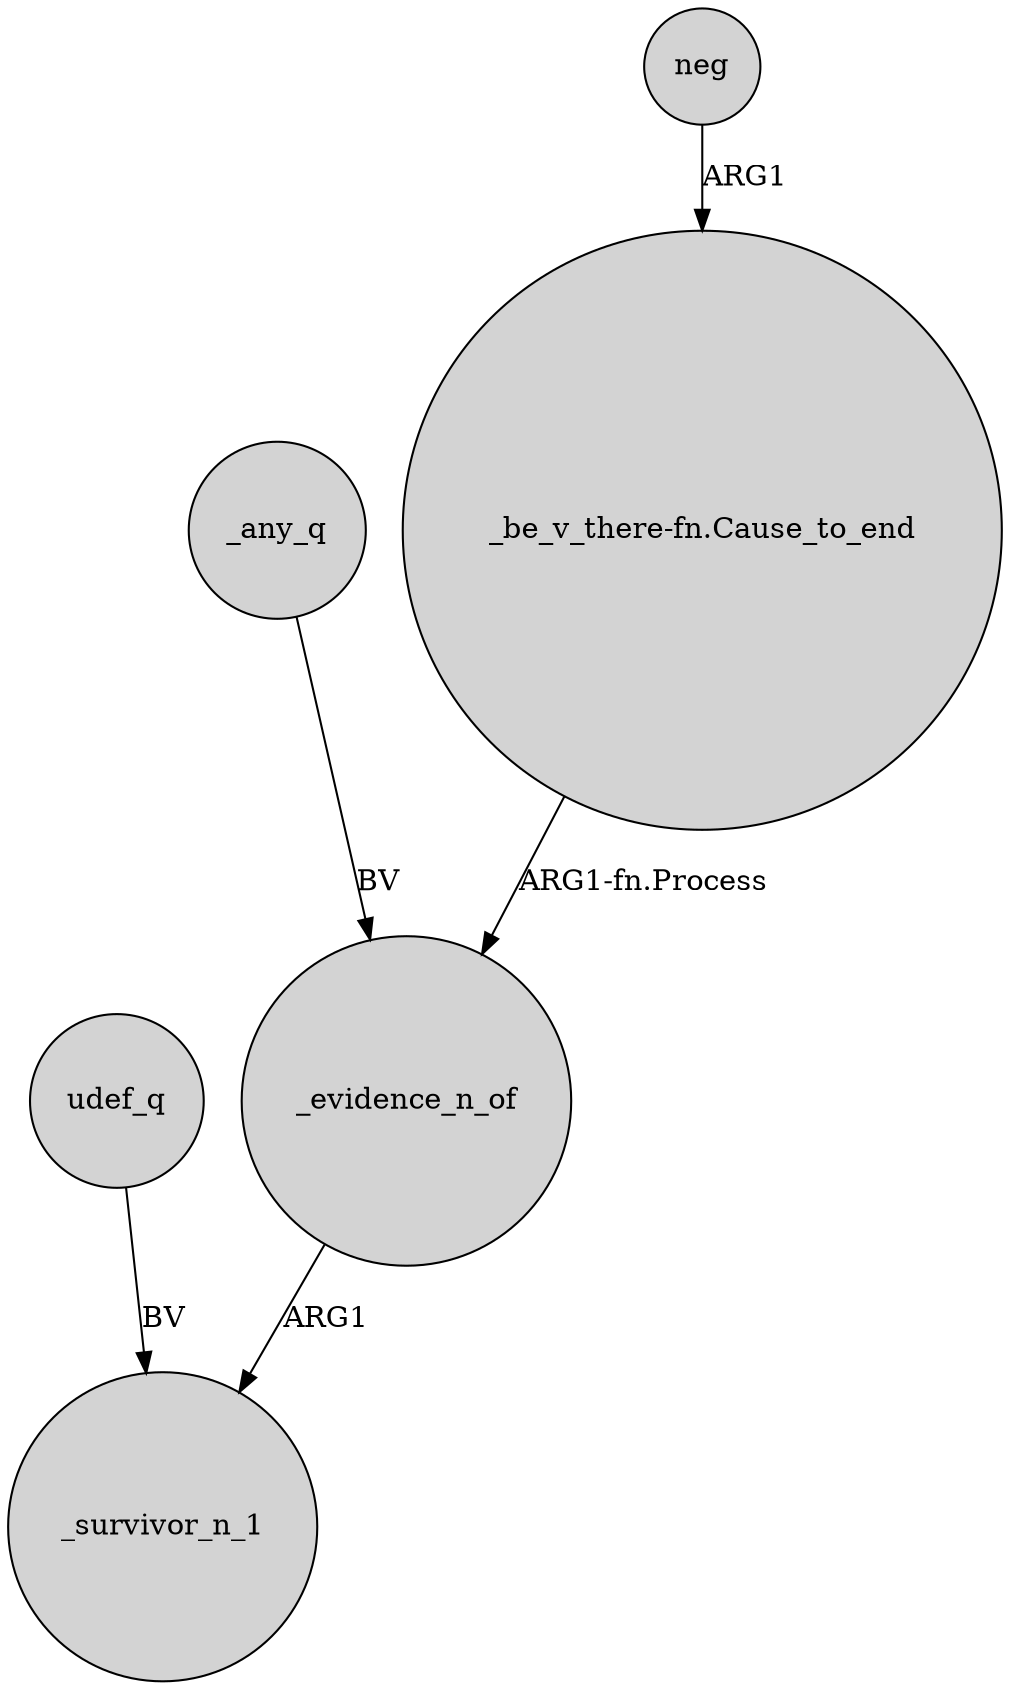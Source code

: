 digraph {
	node [shape=circle style=filled]
	"_be_v_there-fn.Cause_to_end" -> _evidence_n_of [label="ARG1-fn.Process"]
	neg -> "_be_v_there-fn.Cause_to_end" [label=ARG1]
	_evidence_n_of -> _survivor_n_1 [label=ARG1]
	_any_q -> _evidence_n_of [label=BV]
	udef_q -> _survivor_n_1 [label=BV]
}
